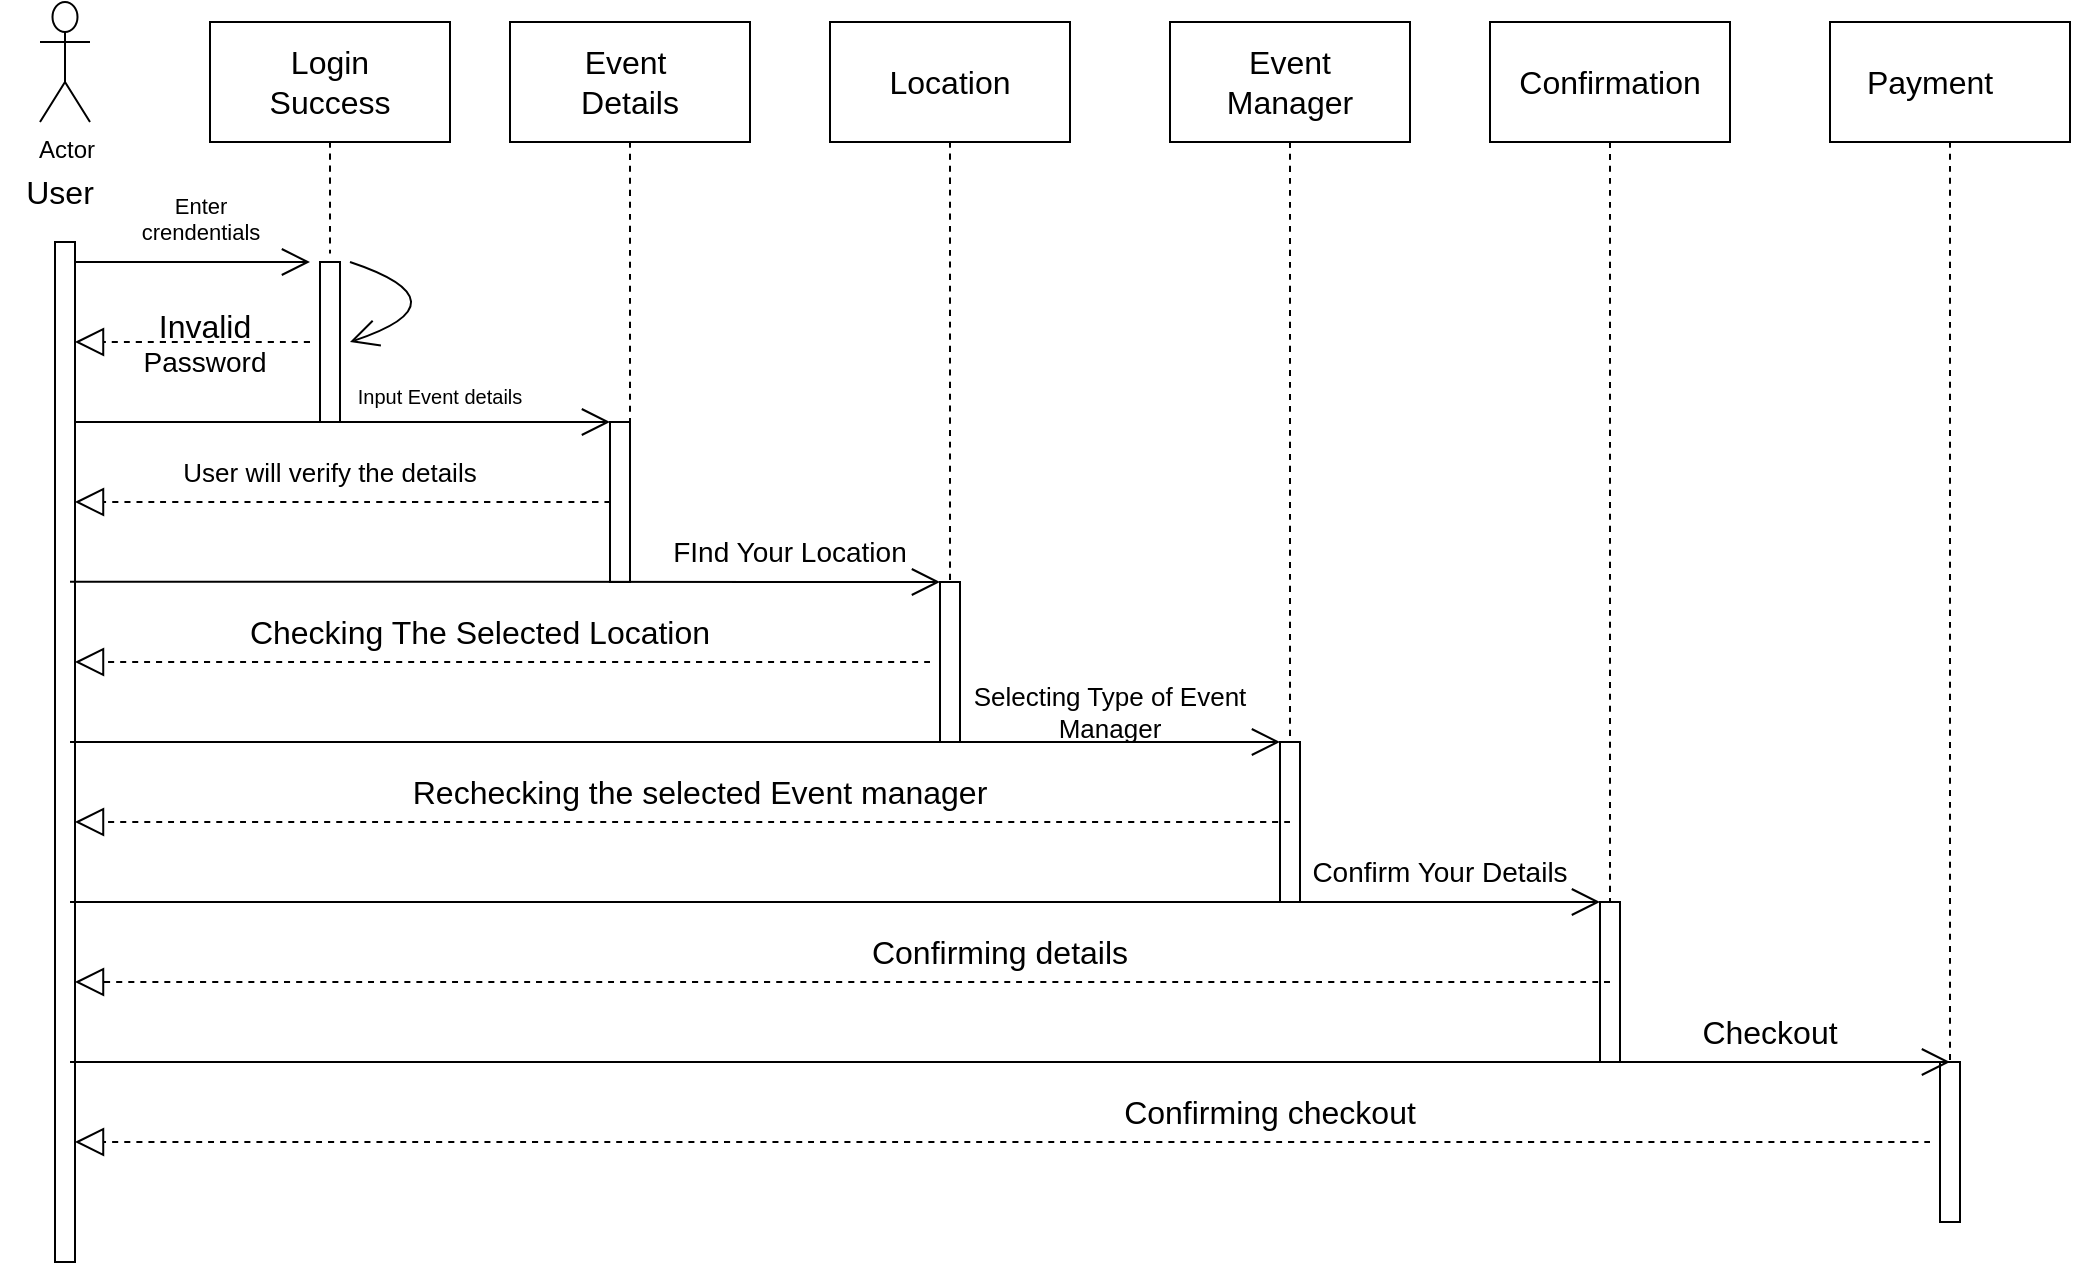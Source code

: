 <mxfile version="24.7.4">
  <diagram name="Page-1" id="13e1069c-82ec-6db2-03f1-153e76fe0fe0">
    <mxGraphModel dx="1744" dy="1761" grid="1" gridSize="10" guides="1" tooltips="1" connect="1" arrows="1" fold="1" page="1" pageScale="1" pageWidth="1100" pageHeight="850" background="#ffffff" math="0" shadow="0">
      <root>
        <mxCell id="0" />
        <mxCell id="1" parent="0" />
        <mxCell id="uAxd9iSAwdrFBhgmnrhm-1" value="Actor" style="shape=umlActor;verticalLabelPosition=bottom;verticalAlign=top;html=1;outlineConnect=0;" parent="1" vertex="1">
          <mxGeometry x="135" y="-10" width="25" height="60" as="geometry" />
        </mxCell>
        <mxCell id="uAxd9iSAwdrFBhgmnrhm-7" value="" style="html=1;points=[[0,0,0,0,5],[0,1,0,0,-5],[1,0,0,0,5],[1,1,0,0,-5]];perimeter=orthogonalPerimeter;outlineConnect=0;targetShapes=umlLifeline;portConstraint=eastwest;newEdgeStyle={&quot;curved&quot;:0,&quot;rounded&quot;:0};" parent="1" vertex="1">
          <mxGeometry x="142.5" y="110" width="10" height="510" as="geometry" />
        </mxCell>
        <mxCell id="uAxd9iSAwdrFBhgmnrhm-9" value="" style="rounded=0;whiteSpace=wrap;html=1;" parent="1" vertex="1">
          <mxGeometry x="220" width="120" height="60" as="geometry" />
        </mxCell>
        <mxCell id="uAxd9iSAwdrFBhgmnrhm-13" value="Login&lt;div&gt;Success&lt;/div&gt;" style="text;strokeColor=none;fillColor=none;html=1;align=center;verticalAlign=middle;whiteSpace=wrap;rounded=0;fontSize=16;" parent="1" vertex="1">
          <mxGeometry x="250" y="15" width="60" height="30" as="geometry" />
        </mxCell>
        <mxCell id="uAxd9iSAwdrFBhgmnrhm-14" value="" style="html=1;points=[[0,0,0,0,5],[0,1,0,0,-5],[1,0,0,0,5],[1,1,0,0,-5]];perimeter=orthogonalPerimeter;outlineConnect=0;targetShapes=umlLifeline;portConstraint=eastwest;newEdgeStyle={&quot;curved&quot;:0,&quot;rounded&quot;:0};" parent="1" vertex="1">
          <mxGeometry x="275" y="120" width="10" height="80" as="geometry" />
        </mxCell>
        <mxCell id="uAxd9iSAwdrFBhgmnrhm-15" value="" style="endArrow=open;endFill=1;endSize=12;html=1;rounded=0;fontSize=12;curved=1;" parent="1" edge="1">
          <mxGeometry width="160" relative="1" as="geometry">
            <mxPoint x="152.5" y="120" as="sourcePoint" />
            <mxPoint x="270" y="120" as="targetPoint" />
          </mxGeometry>
        </mxCell>
        <mxCell id="uAxd9iSAwdrFBhgmnrhm-16" value="Enter&lt;div style=&quot;font-size: 11px;&quot;&gt;crendentials&lt;/div&gt;&lt;div style=&quot;font-size: 11px;&quot;&gt;&lt;br style=&quot;font-size: 11px;&quot;&gt;&lt;/div&gt;" style="text;html=1;align=center;verticalAlign=middle;resizable=0;points=[];autosize=1;strokeColor=none;fillColor=none;fontSize=11;" parent="1" vertex="1">
          <mxGeometry x="175" y="80" width="80" height="50" as="geometry" />
        </mxCell>
        <mxCell id="uAxd9iSAwdrFBhgmnrhm-30" value="" style="endArrow=block;dashed=1;endFill=0;endSize=12;html=1;rounded=0;fontSize=12;curved=1;" parent="1" edge="1">
          <mxGeometry width="160" relative="1" as="geometry">
            <mxPoint x="270" y="160" as="sourcePoint" />
            <mxPoint x="152.5" y="160" as="targetPoint" />
            <Array as="points">
              <mxPoint x="202.5" y="160" />
            </Array>
          </mxGeometry>
        </mxCell>
        <mxCell id="uAxd9iSAwdrFBhgmnrhm-32" value="" style="endArrow=open;endFill=1;endSize=12;html=1;rounded=0;fontSize=12;curved=1;" parent="1" edge="1">
          <mxGeometry width="160" relative="1" as="geometry">
            <mxPoint x="290" y="120" as="sourcePoint" />
            <mxPoint x="290" y="160" as="targetPoint" />
            <Array as="points">
              <mxPoint x="350" y="140" />
            </Array>
          </mxGeometry>
        </mxCell>
        <mxCell id="uAxd9iSAwdrFBhgmnrhm-34" value="Invalid&lt;div style=&quot;font-size: 14px;&quot;&gt;Password&lt;/div&gt;" style="text;strokeColor=none;fillColor=none;html=1;align=center;verticalAlign=middle;whiteSpace=wrap;rounded=0;fontSize=16;movable=0;resizable=0;rotatable=0;deletable=0;editable=0;locked=1;connectable=0;" parent="1" vertex="1">
          <mxGeometry x="185" y="145" width="65" height="30" as="geometry" />
        </mxCell>
        <mxCell id="uAxd9iSAwdrFBhgmnrhm-35" value="" style="endArrow=none;dashed=1;html=1;rounded=0;fontSize=12;startSize=8;endSize=8;curved=1;" parent="1" edge="1">
          <mxGeometry width="50" height="50" relative="1" as="geometry">
            <mxPoint x="280" y="60" as="sourcePoint" />
            <mxPoint x="280" y="115.711" as="targetPoint" />
          </mxGeometry>
        </mxCell>
        <mxCell id="uAxd9iSAwdrFBhgmnrhm-36" value="" style="endArrow=open;endFill=1;endSize=12;html=1;rounded=0;fontSize=12;curved=1;" parent="1" source="uAxd9iSAwdrFBhgmnrhm-7" target="uAxd9iSAwdrFBhgmnrhm-38" edge="1">
          <mxGeometry width="160" relative="1" as="geometry">
            <mxPoint x="160" y="200" as="sourcePoint" />
            <mxPoint x="410" y="200" as="targetPoint" />
            <Array as="points">
              <mxPoint x="290" y="200" />
            </Array>
          </mxGeometry>
        </mxCell>
        <mxCell id="uAxd9iSAwdrFBhgmnrhm-37" value="&lt;font style=&quot;font-size: 10px;&quot;&gt;Input Event details&lt;/font&gt;" style="text;strokeColor=none;fillColor=none;html=1;align=center;verticalAlign=middle;whiteSpace=wrap;rounded=0;fontSize=16;" parent="1" vertex="1">
          <mxGeometry x="290" y="170" width="90" height="30" as="geometry" />
        </mxCell>
        <mxCell id="uAxd9iSAwdrFBhgmnrhm-38" value="" style="html=1;points=[[0,0,0,0,5],[0,1,0,0,-5],[1,0,0,0,5],[1,1,0,0,-5]];perimeter=orthogonalPerimeter;outlineConnect=0;targetShapes=umlLifeline;portConstraint=eastwest;newEdgeStyle={&quot;curved&quot;:0,&quot;rounded&quot;:0};" parent="1" vertex="1">
          <mxGeometry x="420" y="200" width="10" height="80" as="geometry" />
        </mxCell>
        <mxCell id="FSA55eEFAxlR80Mi2E83-1" value="" style="verticalLabelPosition=bottom;verticalAlign=top;html=1;shape=mxgraph.basic.rect;fillColor2=none;strokeWidth=1;size=20;indent=5;" parent="1" vertex="1">
          <mxGeometry x="370" width="120" height="60" as="geometry" />
        </mxCell>
        <mxCell id="FSA55eEFAxlR80Mi2E83-2" value="Event&amp;nbsp;&lt;div&gt;Details&lt;/div&gt;" style="text;strokeColor=none;fillColor=none;html=1;align=center;verticalAlign=middle;whiteSpace=wrap;rounded=0;fontSize=16;" parent="1" vertex="1">
          <mxGeometry x="400" y="15" width="60" height="30" as="geometry" />
        </mxCell>
        <mxCell id="FSA55eEFAxlR80Mi2E83-3" value="" style="endArrow=none;dashed=1;html=1;rounded=0;fontSize=12;startSize=8;endSize=8;curved=1;" parent="1" source="FSA55eEFAxlR80Mi2E83-1" target="uAxd9iSAwdrFBhgmnrhm-38" edge="1">
          <mxGeometry width="50" height="50" relative="1" as="geometry">
            <mxPoint x="430" y="110" as="sourcePoint" />
            <mxPoint x="430" y="130.711" as="targetPoint" />
          </mxGeometry>
        </mxCell>
        <mxCell id="FSA55eEFAxlR80Mi2E83-4" value="" style="endArrow=block;dashed=1;endFill=0;endSize=12;html=1;rounded=0;fontSize=12;curved=1;" parent="1" source="uAxd9iSAwdrFBhgmnrhm-38" target="uAxd9iSAwdrFBhgmnrhm-7" edge="1">
          <mxGeometry width="160" relative="1" as="geometry">
            <mxPoint x="260" y="239.5" as="sourcePoint" />
            <mxPoint x="420" y="239.5" as="targetPoint" />
          </mxGeometry>
        </mxCell>
        <mxCell id="FSA55eEFAxlR80Mi2E83-6" value="User will verify the details" style="text;strokeColor=none;fillColor=none;html=1;align=center;verticalAlign=middle;whiteSpace=wrap;rounded=0;fontSize=13;" parent="1" vertex="1">
          <mxGeometry x="180" y="210" width="200" height="30" as="geometry" />
        </mxCell>
        <mxCell id="FSA55eEFAxlR80Mi2E83-7" value="" style="endArrow=open;endFill=1;endSize=12;html=1;rounded=0;fontSize=12;curved=1;exitX=0.75;exitY=0.333;exitDx=0;exitDy=0;exitPerimeter=0;" parent="1" source="uAxd9iSAwdrFBhgmnrhm-7" target="FSA55eEFAxlR80Mi2E83-10" edge="1">
          <mxGeometry width="160" relative="1" as="geometry">
            <mxPoint x="160" y="280" as="sourcePoint" />
            <mxPoint x="540" y="279.977" as="targetPoint" />
          </mxGeometry>
        </mxCell>
        <mxCell id="FSA55eEFAxlR80Mi2E83-9" value="" style="verticalLabelPosition=bottom;verticalAlign=top;html=1;shape=mxgraph.basic.rect;fillColor2=none;strokeWidth=1;size=20;indent=5;" parent="1" vertex="1">
          <mxGeometry x="530" width="120" height="60" as="geometry" />
        </mxCell>
        <mxCell id="FSA55eEFAxlR80Mi2E83-10" value="" style="html=1;points=[[0,0,0,0,5],[0,1,0,0,-5],[1,0,0,0,5],[1,1,0,0,-5]];perimeter=orthogonalPerimeter;outlineConnect=0;targetShapes=umlLifeline;portConstraint=eastwest;newEdgeStyle={&quot;curved&quot;:0,&quot;rounded&quot;:0};" parent="1" vertex="1">
          <mxGeometry x="585" y="280" width="10" height="80" as="geometry" />
        </mxCell>
        <mxCell id="FSA55eEFAxlR80Mi2E83-12" value="" style="endArrow=none;dashed=1;html=1;rounded=0;fontSize=12;startSize=8;endSize=8;curved=1;" parent="1" source="FSA55eEFAxlR80Mi2E83-9" target="FSA55eEFAxlR80Mi2E83-10" edge="1">
          <mxGeometry width="50" height="50" relative="1" as="geometry">
            <mxPoint x="590" y="110" as="sourcePoint" />
            <mxPoint x="590" y="130.711" as="targetPoint" />
          </mxGeometry>
        </mxCell>
        <mxCell id="FSA55eEFAxlR80Mi2E83-13" value="FInd Your Location" style="text;strokeColor=none;fillColor=none;html=1;align=center;verticalAlign=middle;whiteSpace=wrap;rounded=0;fontSize=14;" parent="1" vertex="1">
          <mxGeometry x="440" y="250" width="140" height="30" as="geometry" />
        </mxCell>
        <mxCell id="FSA55eEFAxlR80Mi2E83-14" value="Location" style="text;strokeColor=none;fillColor=none;html=1;align=center;verticalAlign=middle;whiteSpace=wrap;rounded=0;fontSize=16;" parent="1" vertex="1">
          <mxGeometry x="560" y="15" width="60" height="30" as="geometry" />
        </mxCell>
        <mxCell id="FSA55eEFAxlR80Mi2E83-15" value="" style="endArrow=block;dashed=1;endFill=0;endSize=12;html=1;rounded=0;fontSize=12;curved=1;" parent="1" target="uAxd9iSAwdrFBhgmnrhm-7" edge="1">
          <mxGeometry width="160" relative="1" as="geometry">
            <mxPoint x="580" y="320" as="sourcePoint" />
            <mxPoint x="590" y="320" as="targetPoint" />
          </mxGeometry>
        </mxCell>
        <mxCell id="FSA55eEFAxlR80Mi2E83-16" value="Checking The Selected Location" style="text;strokeColor=none;fillColor=none;html=1;align=center;verticalAlign=middle;whiteSpace=wrap;rounded=0;fontSize=16;container=1;" parent="1" vertex="1">
          <mxGeometry x="200" y="290" width="310" height="30" as="geometry" />
        </mxCell>
        <mxCell id="FSA55eEFAxlR80Mi2E83-17" value="" style="endArrow=open;endFill=1;endSize=12;html=1;rounded=0;fontSize=12;curved=1;" parent="1" target="FSA55eEFAxlR80Mi2E83-20" edge="1">
          <mxGeometry width="160" relative="1" as="geometry">
            <mxPoint x="150" y="360" as="sourcePoint" />
            <mxPoint x="310" y="360" as="targetPoint" />
          </mxGeometry>
        </mxCell>
        <mxCell id="FSA55eEFAxlR80Mi2E83-18" value="" style="rounded=0;whiteSpace=wrap;html=1;" parent="1" vertex="1">
          <mxGeometry x="700" width="120" height="60" as="geometry" />
        </mxCell>
        <mxCell id="FSA55eEFAxlR80Mi2E83-19" value="" style="endArrow=none;dashed=1;html=1;rounded=0;fontSize=12;startSize=8;endSize=8;curved=1;" parent="1" source="FSA55eEFAxlR80Mi2E83-18" target="FSA55eEFAxlR80Mi2E83-20" edge="1">
          <mxGeometry width="50" height="50" relative="1" as="geometry">
            <mxPoint x="760" y="110" as="sourcePoint" />
            <mxPoint x="760" y="130.711" as="targetPoint" />
          </mxGeometry>
        </mxCell>
        <mxCell id="FSA55eEFAxlR80Mi2E83-20" value="" style="html=1;points=[[0,0,0,0,5],[0,1,0,0,-5],[1,0,0,0,5],[1,1,0,0,-5]];perimeter=orthogonalPerimeter;outlineConnect=0;targetShapes=umlLifeline;portConstraint=eastwest;newEdgeStyle={&quot;curved&quot;:0,&quot;rounded&quot;:0};" parent="1" vertex="1">
          <mxGeometry x="755" y="360" width="10" height="80" as="geometry" />
        </mxCell>
        <mxCell id="FSA55eEFAxlR80Mi2E83-21" value="Selecting Type of Event Manager" style="text;strokeColor=none;fillColor=none;html=1;align=center;verticalAlign=middle;whiteSpace=wrap;rounded=0;fontSize=13;" parent="1" vertex="1">
          <mxGeometry x="600" y="330" width="140" height="30" as="geometry" />
        </mxCell>
        <mxCell id="FSA55eEFAxlR80Mi2E83-22" value="Event&lt;div&gt;Manager&lt;/div&gt;" style="text;strokeColor=none;fillColor=none;html=1;align=center;verticalAlign=middle;whiteSpace=wrap;rounded=0;fontSize=16;" parent="1" vertex="1">
          <mxGeometry x="730" y="15" width="60" height="30" as="geometry" />
        </mxCell>
        <mxCell id="FSA55eEFAxlR80Mi2E83-23" value="" style="endArrow=block;dashed=1;endFill=0;endSize=12;html=1;rounded=0;fontSize=12;curved=1;" parent="1" target="uAxd9iSAwdrFBhgmnrhm-7" edge="1">
          <mxGeometry width="160" relative="1" as="geometry">
            <mxPoint x="760" y="400" as="sourcePoint" />
            <mxPoint x="920" y="400" as="targetPoint" />
          </mxGeometry>
        </mxCell>
        <mxCell id="FSA55eEFAxlR80Mi2E83-25" value="Rechecking the selected Event manager" style="text;strokeColor=none;fillColor=none;html=1;align=center;verticalAlign=middle;whiteSpace=wrap;rounded=0;fontSize=16;" parent="1" vertex="1">
          <mxGeometry x="220" y="370" width="490" height="30" as="geometry" />
        </mxCell>
        <mxCell id="FSA55eEFAxlR80Mi2E83-26" value="" style="rounded=0;whiteSpace=wrap;html=1;" parent="1" vertex="1">
          <mxGeometry x="860" width="120" height="60" as="geometry" />
        </mxCell>
        <mxCell id="FSA55eEFAxlR80Mi2E83-27" value="" style="rounded=0;whiteSpace=wrap;html=1;" parent="1" vertex="1">
          <mxGeometry x="1030" width="120" height="60" as="geometry" />
        </mxCell>
        <mxCell id="FSA55eEFAxlR80Mi2E83-28" value="" style="html=1;points=[[0,0,0,0,5],[0,1,0,0,-5],[1,0,0,0,5],[1,1,0,0,-5]];perimeter=orthogonalPerimeter;outlineConnect=0;targetShapes=umlLifeline;portConstraint=eastwest;newEdgeStyle={&quot;curved&quot;:0,&quot;rounded&quot;:0};" parent="1" vertex="1">
          <mxGeometry x="915" y="440" width="10" height="80" as="geometry" />
        </mxCell>
        <mxCell id="FSA55eEFAxlR80Mi2E83-29" value="" style="html=1;points=[[0,0,0,0,5],[0,1,0,0,-5],[1,0,0,0,5],[1,1,0,0,-5]];perimeter=orthogonalPerimeter;outlineConnect=0;targetShapes=umlLifeline;portConstraint=eastwest;newEdgeStyle={&quot;curved&quot;:0,&quot;rounded&quot;:0};" parent="1" vertex="1">
          <mxGeometry x="1085" y="520" width="10" height="80" as="geometry" />
        </mxCell>
        <mxCell id="FSA55eEFAxlR80Mi2E83-30" value="" style="endArrow=none;dashed=1;html=1;rounded=0;fontSize=12;startSize=8;endSize=8;curved=1;" parent="1" source="FSA55eEFAxlR80Mi2E83-26" target="FSA55eEFAxlR80Mi2E83-28" edge="1">
          <mxGeometry width="50" height="50" relative="1" as="geometry">
            <mxPoint x="920" y="110" as="sourcePoint" />
            <mxPoint x="920" y="130.711" as="targetPoint" />
          </mxGeometry>
        </mxCell>
        <mxCell id="FSA55eEFAxlR80Mi2E83-32" value="" style="endArrow=none;dashed=1;html=1;rounded=0;fontSize=12;startSize=8;endSize=8;curved=1;" parent="1" source="FSA55eEFAxlR80Mi2E83-27" target="FSA55eEFAxlR80Mi2E83-29" edge="1">
          <mxGeometry width="50" height="50" relative="1" as="geometry">
            <mxPoint x="1090" y="110" as="sourcePoint" />
            <mxPoint x="1090" y="130.711" as="targetPoint" />
          </mxGeometry>
        </mxCell>
        <mxCell id="FSA55eEFAxlR80Mi2E83-34" value="" style="endArrow=open;endFill=1;endSize=12;html=1;rounded=0;fontSize=12;curved=1;" parent="1" target="FSA55eEFAxlR80Mi2E83-28" edge="1">
          <mxGeometry width="160" relative="1" as="geometry">
            <mxPoint x="150" y="440" as="sourcePoint" />
            <mxPoint x="310" y="440" as="targetPoint" />
          </mxGeometry>
        </mxCell>
        <mxCell id="FSA55eEFAxlR80Mi2E83-35" value="" style="endArrow=open;endFill=1;endSize=12;html=1;rounded=0;fontSize=12;curved=1;" parent="1" edge="1">
          <mxGeometry width="160" relative="1" as="geometry">
            <mxPoint x="150" y="520" as="sourcePoint" />
            <mxPoint x="1090" y="520" as="targetPoint" />
          </mxGeometry>
        </mxCell>
        <mxCell id="FSA55eEFAxlR80Mi2E83-36" value="" style="endArrow=block;dashed=1;endFill=0;endSize=12;html=1;rounded=0;fontSize=12;curved=1;" parent="1" target="uAxd9iSAwdrFBhgmnrhm-7" edge="1">
          <mxGeometry width="160" relative="1" as="geometry">
            <mxPoint x="920" y="480" as="sourcePoint" />
            <mxPoint x="1080" y="480" as="targetPoint" />
          </mxGeometry>
        </mxCell>
        <mxCell id="FSA55eEFAxlR80Mi2E83-37" value="" style="endArrow=block;dashed=1;endFill=0;endSize=12;html=1;rounded=0;fontSize=12;curved=1;" parent="1" target="uAxd9iSAwdrFBhgmnrhm-7" edge="1">
          <mxGeometry width="160" relative="1" as="geometry">
            <mxPoint x="1080" y="560" as="sourcePoint" />
            <mxPoint x="1230" y="560" as="targetPoint" />
          </mxGeometry>
        </mxCell>
        <mxCell id="FSA55eEFAxlR80Mi2E83-38" value="Confirm Your Details" style="text;strokeColor=none;fillColor=none;html=1;align=center;verticalAlign=middle;whiteSpace=wrap;rounded=0;fontSize=14;" parent="1" vertex="1">
          <mxGeometry x="770" y="410" width="130" height="30" as="geometry" />
        </mxCell>
        <mxCell id="FSA55eEFAxlR80Mi2E83-39" value="Confirming details" style="text;strokeColor=none;fillColor=none;html=1;align=center;verticalAlign=middle;whiteSpace=wrap;rounded=0;fontSize=16;" parent="1" vertex="1">
          <mxGeometry x="500" y="450" width="230" height="30" as="geometry" />
        </mxCell>
        <mxCell id="FSA55eEFAxlR80Mi2E83-40" value="Checkout" style="text;strokeColor=none;fillColor=none;html=1;align=center;verticalAlign=middle;whiteSpace=wrap;rounded=0;fontSize=16;" parent="1" vertex="1">
          <mxGeometry x="970" y="490" width="60" height="30" as="geometry" />
        </mxCell>
        <mxCell id="FSA55eEFAxlR80Mi2E83-41" value="Confirming checkout" style="text;strokeColor=none;fillColor=none;html=1;align=center;verticalAlign=middle;whiteSpace=wrap;rounded=0;fontSize=16;" parent="1" vertex="1">
          <mxGeometry x="630" y="530" width="240" height="30" as="geometry" />
        </mxCell>
        <mxCell id="FSA55eEFAxlR80Mi2E83-42" value="User" style="text;strokeColor=none;fillColor=none;html=1;align=center;verticalAlign=middle;whiteSpace=wrap;rounded=0;fontSize=16;" parent="1" vertex="1">
          <mxGeometry x="115" y="70" width="60" height="30" as="geometry" />
        </mxCell>
        <mxCell id="FSA55eEFAxlR80Mi2E83-43" value="Confirmation" style="text;strokeColor=none;fillColor=none;html=1;align=center;verticalAlign=middle;whiteSpace=wrap;rounded=0;fontSize=16;" parent="1" vertex="1">
          <mxGeometry x="890" y="15" width="60" height="30" as="geometry" />
        </mxCell>
        <mxCell id="FSA55eEFAxlR80Mi2E83-44" value="Payment" style="text;strokeColor=none;fillColor=none;html=1;align=center;verticalAlign=middle;whiteSpace=wrap;rounded=0;fontSize=16;" parent="1" vertex="1">
          <mxGeometry x="1050" y="15" width="60" height="30" as="geometry" />
        </mxCell>
      </root>
    </mxGraphModel>
  </diagram>
</mxfile>
